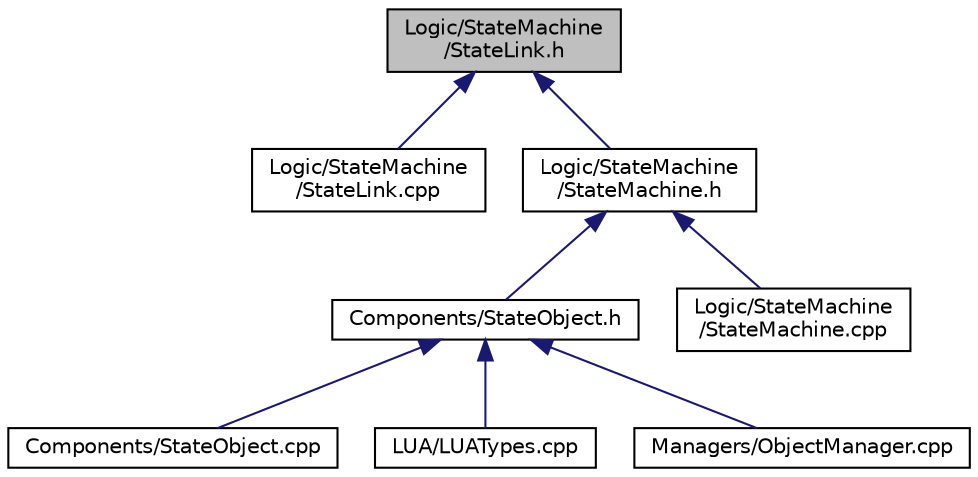 digraph "Logic/StateMachine/StateLink.h"
{
  edge [fontname="Helvetica",fontsize="10",labelfontname="Helvetica",labelfontsize="10"];
  node [fontname="Helvetica",fontsize="10",shape=record];
  Node1 [label="Logic/StateMachine\l/StateLink.h",height=0.2,width=0.4,color="black", fillcolor="grey75", style="filled", fontcolor="black"];
  Node1 -> Node2 [dir="back",color="midnightblue",fontsize="10",style="solid"];
  Node2 [label="Logic/StateMachine\l/StateLink.cpp",height=0.2,width=0.4,color="black", fillcolor="white", style="filled",URL="$StateLink_8cpp.html"];
  Node1 -> Node3 [dir="back",color="midnightblue",fontsize="10",style="solid"];
  Node3 [label="Logic/StateMachine\l/StateMachine.h",height=0.2,width=0.4,color="black", fillcolor="white", style="filled",URL="$StateMachine_8h.html"];
  Node3 -> Node4 [dir="back",color="midnightblue",fontsize="10",style="solid"];
  Node4 [label="Components/StateObject.h",height=0.2,width=0.4,color="black", fillcolor="white", style="filled",URL="$StateObject_8h.html"];
  Node4 -> Node5 [dir="back",color="midnightblue",fontsize="10",style="solid"];
  Node5 [label="Components/StateObject.cpp",height=0.2,width=0.4,color="black", fillcolor="white", style="filled",URL="$StateObject_8cpp.html"];
  Node4 -> Node6 [dir="back",color="midnightblue",fontsize="10",style="solid"];
  Node6 [label="LUA/LUATypes.cpp",height=0.2,width=0.4,color="black", fillcolor="white", style="filled",URL="$LUATypes_8cpp.html"];
  Node4 -> Node7 [dir="back",color="midnightblue",fontsize="10",style="solid"];
  Node7 [label="Managers/ObjectManager.cpp",height=0.2,width=0.4,color="black", fillcolor="white", style="filled",URL="$ObjectManager_8cpp.html"];
  Node3 -> Node8 [dir="back",color="midnightblue",fontsize="10",style="solid"];
  Node8 [label="Logic/StateMachine\l/StateMachine.cpp",height=0.2,width=0.4,color="black", fillcolor="white", style="filled",URL="$StateMachine_8cpp.html"];
}
